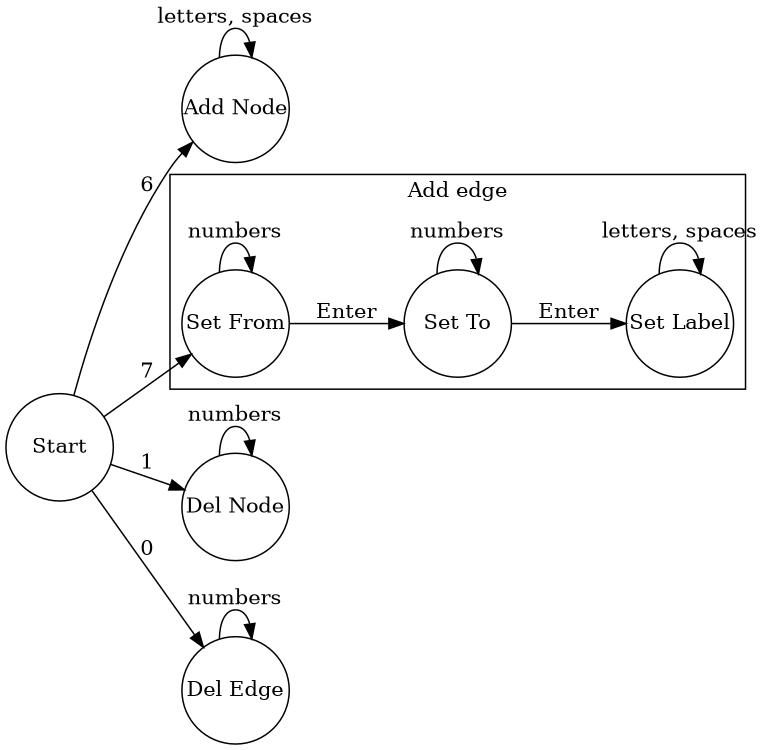 /* Generate svg using: dot stateDiagram.dot -Tsvg -o tmp.svg */
digraph stateDiagram {
	rankdir=LR;
	size="8,5"
	node [shape=circle,fixedsize=true,width=1];

	0 [label = "Start"];
	1 [label = "Add Node"];
	2 [label = "Set From"];
	3 [label = "Set To"];
	4 [label = "Set Label"];
	5 [label = "Del Node"];
	6 [label = "Del Edge"];

	0 -> 1 [label = "6"];
	0 -> 2 [label = "7"];
	0 -> 5 [label = "1"];
	0 -> 6 [label = "0"];
	1 -> 1 [label = "letters, spaces"];
	2 -> 2 [label = "numbers"];
	3 -> 3 [label = "numbers"];
	4 -> 4 [label = "letters, spaces"];
	5 -> 5 [label = "numbers"];
	6 -> 6 [label = "numbers"];

	subgraph cluster_0 {
		2 -> 3 [label = "Enter"];
                3 -> 4 [label = "Enter"];
		label = "Add edge";
	}
}
